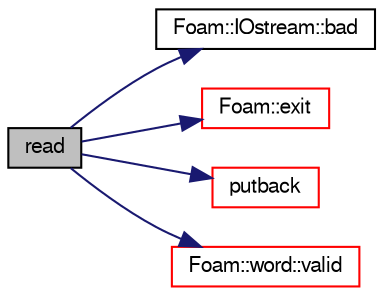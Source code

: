 digraph "read"
{
  bgcolor="transparent";
  edge [fontname="FreeSans",fontsize="10",labelfontname="FreeSans",labelfontsize="10"];
  node [fontname="FreeSans",fontsize="10",shape=record];
  rankdir="LR";
  Node5176 [label="read",height=0.2,width=0.4,color="black", fillcolor="grey75", style="filled", fontcolor="black"];
  Node5176 -> Node5177 [color="midnightblue",fontsize="10",style="solid",fontname="FreeSans"];
  Node5177 [label="Foam::IOstream::bad",height=0.2,width=0.4,color="black",URL="$a26226.html#a9f7290a5d70f30e1b1b42c8ac4a6082d",tooltip="Return true if stream is corrupted. "];
  Node5176 -> Node5178 [color="midnightblue",fontsize="10",style="solid",fontname="FreeSans"];
  Node5178 [label="Foam::exit",height=0.2,width=0.4,color="red",URL="$a21124.html#a06ca7250d8e89caf05243ec094843642"];
  Node5176 -> Node5224 [color="midnightblue",fontsize="10",style="solid",fontname="FreeSans"];
  Node5224 [label="putback",height=0.2,width=0.4,color="red",URL="$a26286.html#aa685529cedb07a4b339c5a87c84b597a",tooltip="Raw, low-level putback character function. "];
  Node5176 -> Node5229 [color="midnightblue",fontsize="10",style="solid",fontname="FreeSans"];
  Node5229 [label="Foam::word::valid",height=0.2,width=0.4,color="red",URL="$a28258.html#a02301e1d2e6a0a6d1ebb1ecd038872e3",tooltip="Is this character valid for a word. "];
}
